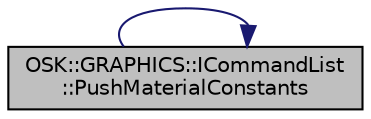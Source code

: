 digraph "OSK::GRAPHICS::ICommandList::PushMaterialConstants"
{
 // LATEX_PDF_SIZE
  edge [fontname="Helvetica",fontsize="10",labelfontname="Helvetica",labelfontsize="10"];
  node [fontname="Helvetica",fontsize="10",shape=record];
  rankdir="LR";
  Node1 [label="OSK::GRAPHICS::ICommandList\l::PushMaterialConstants",height=0.2,width=0.4,color="black", fillcolor="grey75", style="filled", fontcolor="black",tooltip="Envía datos push constant al shader."];
  Node1 -> Node1 [color="midnightblue",fontsize="10",style="solid",fontname="Helvetica"];
}
